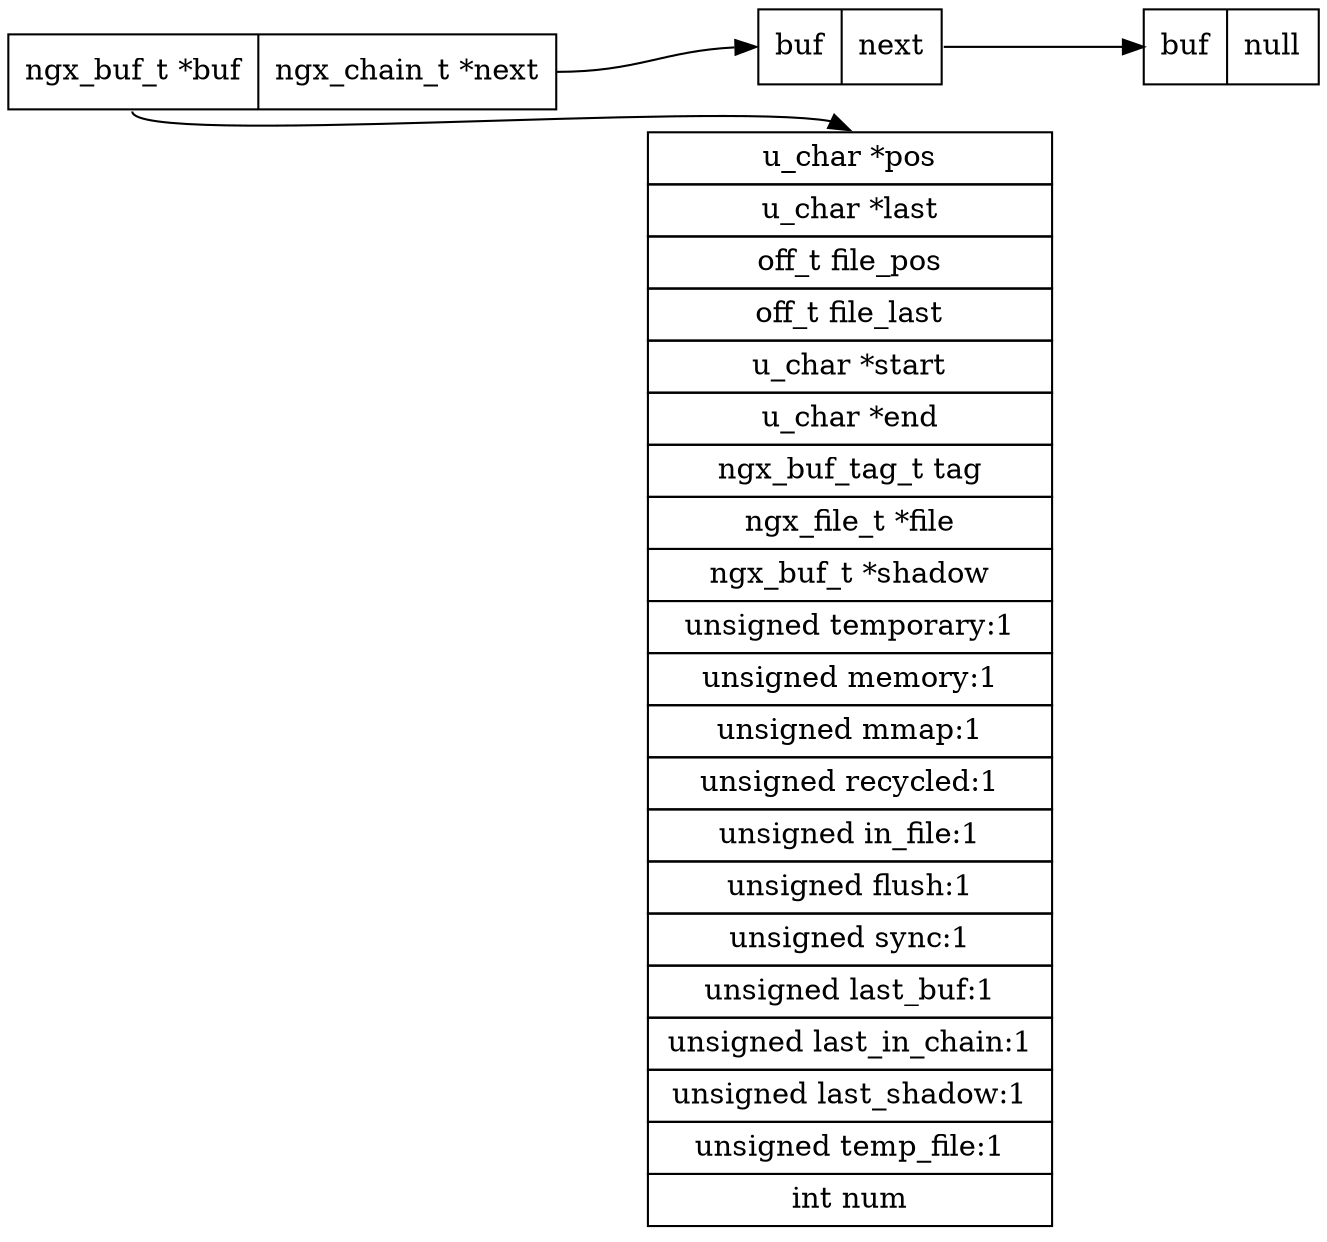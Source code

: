 digraph ngx_buf {
    compound=true;
    rankdir=LR;

    subgraph buf {
        { rank=same; };
        ngx_buf_s [
            shape="none"
            label=<<table border='0' cellspacing='0' cellborder='1' cellpadding='4'> 
                <tr> <td port="pos"> u_char *pos </td> </tr>
                <tr> <td> u_char *last </td> </tr>
                <tr> <td> off_t file_pos </td> </tr>
                <tr> <td> off_t file_last </td> </tr>
                <tr> <td> u_char *start </td> </tr>
                <tr> <td> u_char *end </td> </tr>
                <tr> <td> ngx_buf_tag_t tag </td> </tr>
                <tr> <td> ngx_file_t *file </td> </tr>
                <tr> <td> ngx_buf_t *shadow </td> </tr>
                <tr> <td> unsigned temporary:1 </td> </tr>
                <tr> <td> unsigned memory:1 </td> </tr>
                <tr> <td> unsigned mmap:1 </td> </tr>
                <tr> <td> unsigned recycled:1 </td> </tr>
                <tr> <td> unsigned in_file:1 </td> </tr>
                <tr> <td> unsigned flush:1 </td> </tr>
                <tr> <td> unsigned sync:1 </td> </tr>
                <tr> <td> unsigned last_buf:1 </td> </tr>
                <tr> <td> unsigned last_in_chain:1 </td> </tr>
                <tr> <td> unsigned last_shadow:1 </td> </tr>
                <tr> <td> unsigned temp_file:1 </td> </tr>
                <tr> <td> int num </td> </tr>
            </table>>
        ]
    }

    subgraph chain {
        { rank=same; };

        ngx_chain_s [
            shape="record"
            label="{ <buf> ngx_buf_t *buf | <next> ngx_chain_t *next }"
        ]

        ngx_chain_node1 [
            shape="record"
            label="{ <buf> buf | <next> next }"
        ]

        ngx_chain_node2 [
            shape="record"
            label="{ <buf> buf | null }"
        ]

        ngx_chain_s:next -> ngx_chain_node1:buf
        ngx_chain_node1:next -> ngx_chain_node2:buf
    }


    ngx_chain_s:buf:s -> ngx_buf_s:pos:n
}